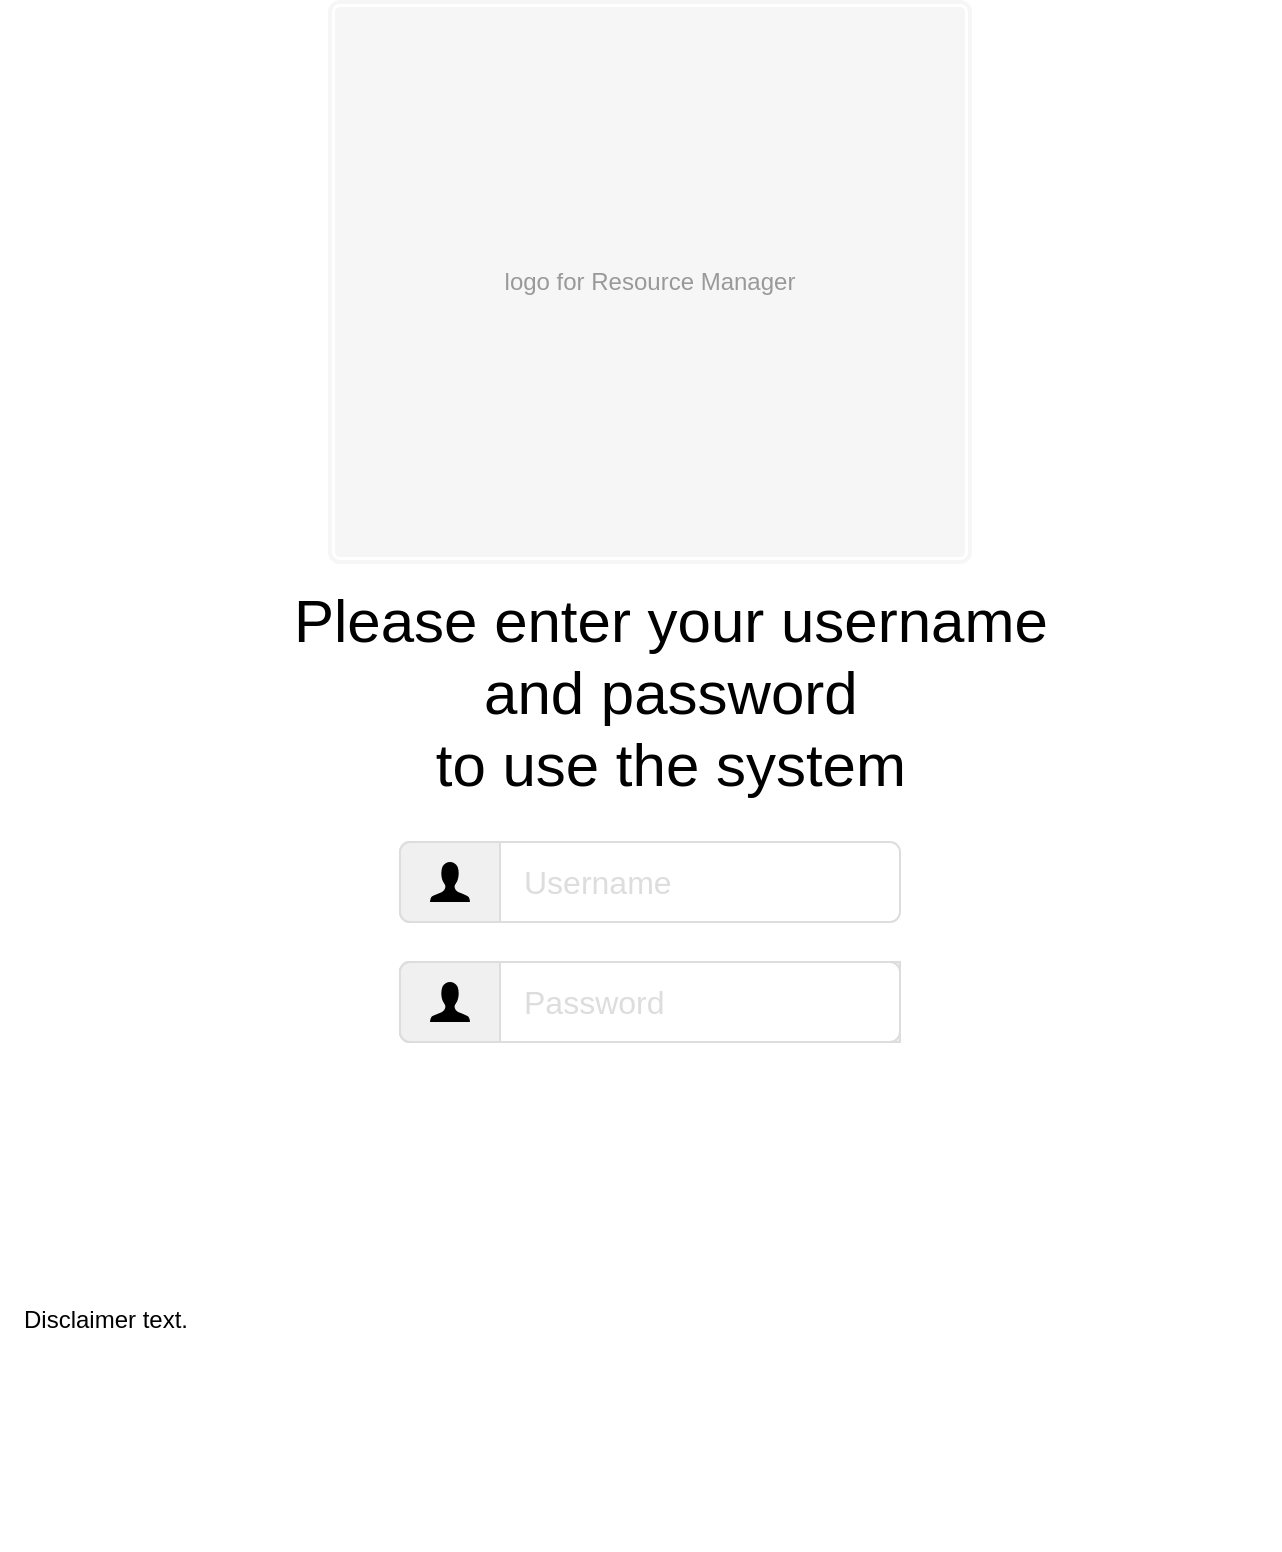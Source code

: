 <mxfile version="10.6.7" type="device"><diagram id="fR1oYSuXYaDfsvt6w_La" name="Page-1"><mxGraphModel dx="1394" dy="747" grid="1" gridSize="10" guides="1" tooltips="1" connect="1" arrows="1" fold="1" page="1" pageScale="1" pageWidth="850" pageHeight="1100" math="0" shadow="0"><root><mxCell id="0"/><mxCell id="1" parent="0"/><mxCell id="U8KcCPKTzHfLfpXqQScX-1" value="Username" style="html=1;shadow=0;dashed=0;shape=mxgraph.bootstrap.rrect;rSize=5;strokeColor=#dddddd;fillColor=#ffffff;spacingLeft=60;fontSize=16;align=left;fontColor=#dddddd;whiteSpace=wrap;" vertex="1" parent="1"><mxGeometry x="280" y="556" width="250" height="40" as="geometry"/></mxCell><mxCell id="U8KcCPKTzHfLfpXqQScX-2" value="" style="html=1;shadow=0;dashed=0;shape=mxgraph.bootstrap.leftButton;rSize=5;strokeColor=#dddddd;fillColor=#f0f0f0;whiteSpace=wrap;resizeHeight=1;" vertex="1" parent="U8KcCPKTzHfLfpXqQScX-1"><mxGeometry width="50" height="40" relative="1" as="geometry"/></mxCell><mxCell id="U8KcCPKTzHfLfpXqQScX-3" value="" style="html=1;shadow=0;dashed=0;shape=mxgraph.bootstrap.user;rSize=5;strokeColor=none;fillColor=#000000;" vertex="1" parent="U8KcCPKTzHfLfpXqQScX-2"><mxGeometry x="0.5" y="0.5" width="20" height="20" relative="1" as="geometry"><mxPoint x="-10" y="-10" as="offset"/></mxGeometry></mxCell><mxCell id="U8KcCPKTzHfLfpXqQScX-4" value="Username" style="html=1;shadow=0;dashed=0;shape=mxgraph.bootstrap.rrect;rSize=5;strokeColor=#dddddd;fillColor=#ffffff;spacingLeft=60;fontSize=16;align=left;fontColor=#dddddd;whiteSpace=wrap;" vertex="1" parent="1"><mxGeometry x="280" y="616" width="250" height="40" as="geometry"/></mxCell><mxCell id="U8KcCPKTzHfLfpXqQScX-5" value="" style="html=1;shadow=0;dashed=0;shape=mxgraph.bootstrap.leftButton;rSize=5;strokeColor=#dddddd;fillColor=#f0f0f0;whiteSpace=wrap;resizeHeight=1;" vertex="1" parent="U8KcCPKTzHfLfpXqQScX-4"><mxGeometry width="250" height="40" relative="1" as="geometry"/></mxCell><mxCell id="U8KcCPKTzHfLfpXqQScX-6" value="" style="html=1;shadow=0;dashed=0;shape=mxgraph.bootstrap.user;rSize=5;strokeColor=none;fillColor=#000000;" vertex="1" parent="U8KcCPKTzHfLfpXqQScX-5"><mxGeometry x="0.5" y="0.5" width="20" height="20" relative="1" as="geometry"><mxPoint x="-10" y="-10" as="offset"/></mxGeometry></mxCell><mxCell id="U8KcCPKTzHfLfpXqQScX-7" value="Password" style="html=1;shadow=0;dashed=0;shape=mxgraph.bootstrap.rrect;rSize=5;strokeColor=#dddddd;fillColor=#ffffff;spacingLeft=60;fontSize=16;align=left;fontColor=#dddddd;whiteSpace=wrap;" vertex="1" parent="U8KcCPKTzHfLfpXqQScX-5"><mxGeometry width="250" height="40" as="geometry"/></mxCell><mxCell id="U8KcCPKTzHfLfpXqQScX-8" value="" style="html=1;shadow=0;dashed=0;shape=mxgraph.bootstrap.leftButton;rSize=5;strokeColor=#dddddd;fillColor=#f0f0f0;whiteSpace=wrap;resizeHeight=1;" vertex="1" parent="U8KcCPKTzHfLfpXqQScX-7"><mxGeometry width="50" height="40" relative="1" as="geometry"/></mxCell><mxCell id="U8KcCPKTzHfLfpXqQScX-9" value="" style="html=1;shadow=0;dashed=0;shape=mxgraph.bootstrap.user;rSize=5;strokeColor=none;fillColor=#000000;" vertex="1" parent="U8KcCPKTzHfLfpXqQScX-8"><mxGeometry x="0.5" y="0.5" width="20" height="20" relative="1" as="geometry"><mxPoint x="-10" y="-10" as="offset"/></mxGeometry></mxCell><mxCell id="U8KcCPKTzHfLfpXqQScX-10" value="logo for Resource Manager" style="html=1;shadow=0;dashed=0;shape=mxgraph.bootstrap.image;align=center;rSize=5;strokeColor=#f6f6f6;fillColor=#f6f6f6;fontColor=#999999;strokeWidth=2;whiteSpace=wrap;" vertex="1" parent="1"><mxGeometry x="245" y="136" width="320" height="280" as="geometry"/></mxCell><mxCell id="U8KcCPKTzHfLfpXqQScX-11" value="&lt;div style=&quot;text-align: center&quot;&gt;&lt;span&gt;Please enter your username&lt;/span&gt;&lt;/div&gt;&lt;div style=&quot;text-align: center&quot;&gt;&lt;span&gt;&amp;nbsp;and password&amp;nbsp;&lt;/span&gt;&lt;/div&gt;&lt;div style=&quot;text-align: center&quot;&gt;&lt;span&gt;to use the system&lt;/span&gt;&lt;/div&gt;" style="html=1;shadow=0;dashed=0;shape=mxgraph.bootstrap.rect;strokeColor=none;fillColor=none;fontSize=30;align=left;spacingLeft=10;" vertex="1" parent="1"><mxGeometry x="215" y="436" width="400" height="90" as="geometry"/></mxCell><mxCell id="U8KcCPKTzHfLfpXqQScX-12" value="Disclaimer text." style="html=1;shadow=0;dashed=0;shape=mxgraph.bootstrap.rect;strokeColor=none;fillColor=none;fontSize=12;align=left;spacingLeft=10;" vertex="1" parent="1"><mxGeometry x="80" y="680" width="640" height="230" as="geometry"/></mxCell></root></mxGraphModel></diagram></mxfile>